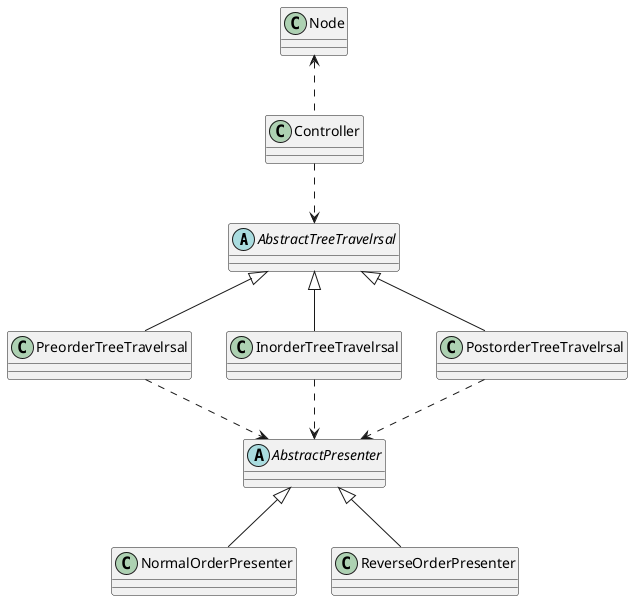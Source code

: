 @startuml
'https://plantuml.com/class-diagram

abstract class AbstractTreeTravelrsal
abstract class AbstractPresenter

class PreorderTreeTravelrsal
class InorderTreeTravelrsal
class PostorderTreeTravelrsal
class NormalOrderPresenter
class ReverseOrderPresenter
class Controller
class Node

Controller ..> AbstractTreeTravelrsal
Controller .u.> Node

PreorderTreeTravelrsal -u-|> AbstractTreeTravelrsal
InorderTreeTravelrsal -u-|> AbstractTreeTravelrsal
PostorderTreeTravelrsal -u-|> AbstractTreeTravelrsal
PreorderTreeTravelrsal ..> AbstractPresenter
InorderTreeTravelrsal ..> AbstractPresenter
PostorderTreeTravelrsal ..> AbstractPresenter

NormalOrderPresenter -u-|> AbstractPresenter
ReverseOrderPresenter -u-|> AbstractPresenter

@enduml